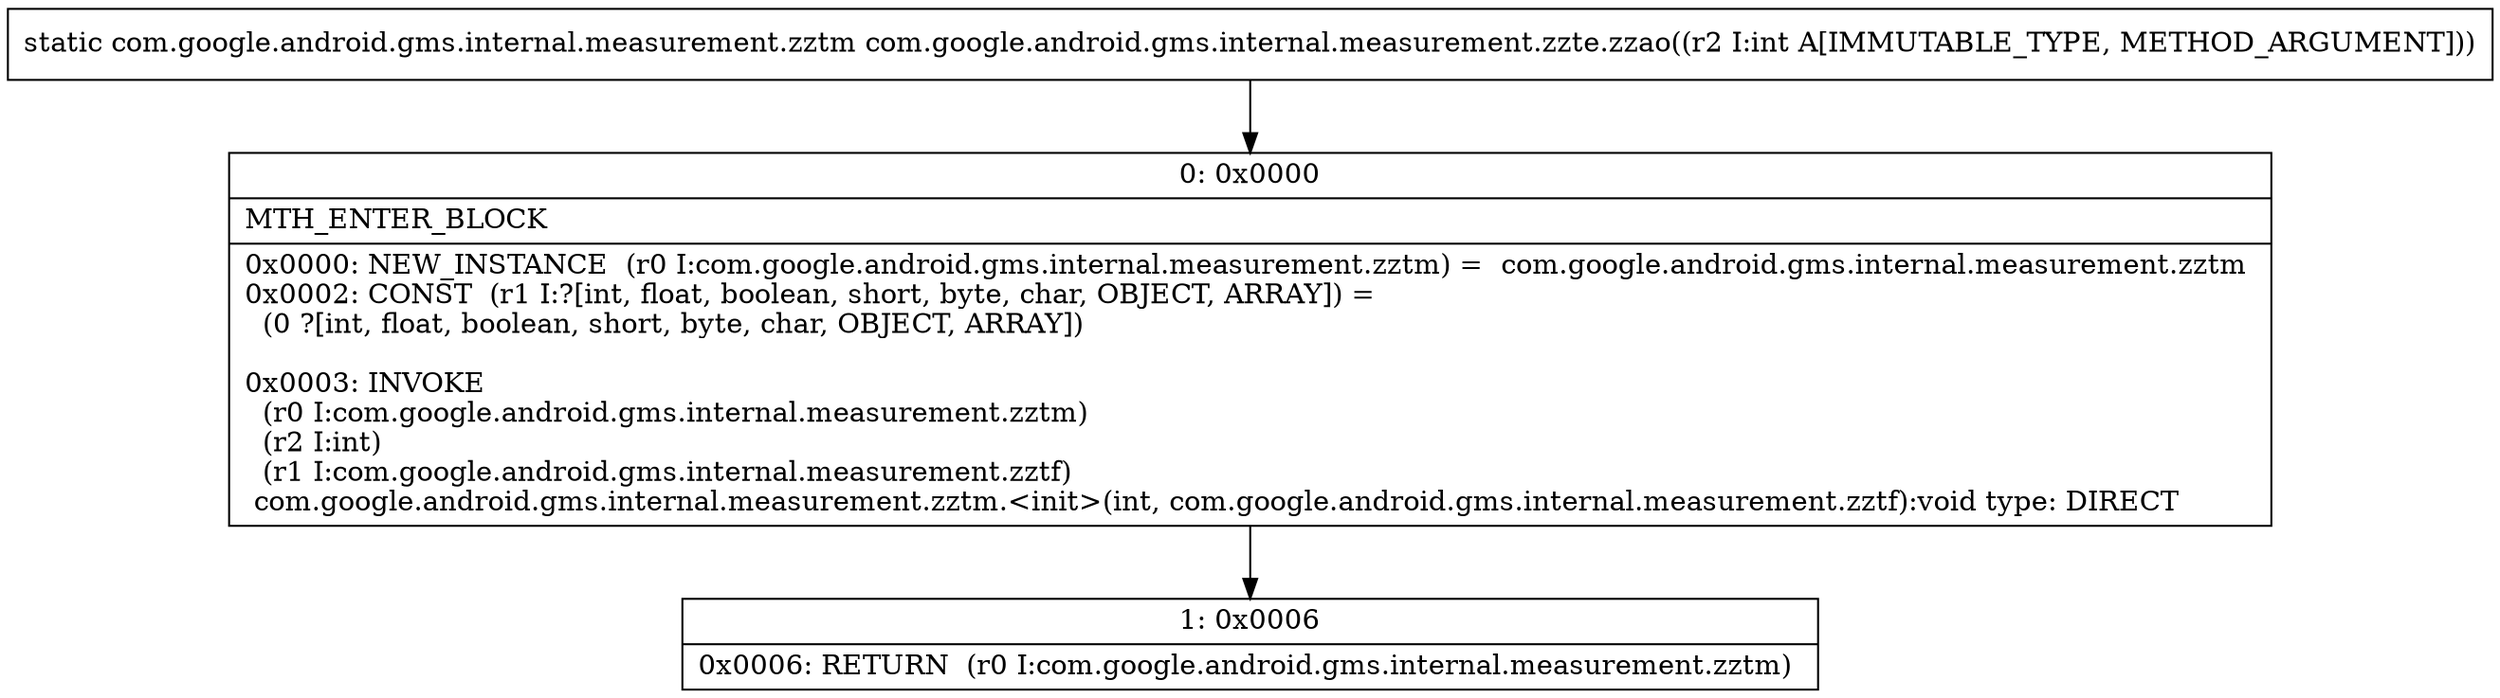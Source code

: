 digraph "CFG forcom.google.android.gms.internal.measurement.zzte.zzao(I)Lcom\/google\/android\/gms\/internal\/measurement\/zztm;" {
Node_0 [shape=record,label="{0\:\ 0x0000|MTH_ENTER_BLOCK\l|0x0000: NEW_INSTANCE  (r0 I:com.google.android.gms.internal.measurement.zztm) =  com.google.android.gms.internal.measurement.zztm \l0x0002: CONST  (r1 I:?[int, float, boolean, short, byte, char, OBJECT, ARRAY]) = \l  (0 ?[int, float, boolean, short, byte, char, OBJECT, ARRAY])\l \l0x0003: INVOKE  \l  (r0 I:com.google.android.gms.internal.measurement.zztm)\l  (r2 I:int)\l  (r1 I:com.google.android.gms.internal.measurement.zztf)\l com.google.android.gms.internal.measurement.zztm.\<init\>(int, com.google.android.gms.internal.measurement.zztf):void type: DIRECT \l}"];
Node_1 [shape=record,label="{1\:\ 0x0006|0x0006: RETURN  (r0 I:com.google.android.gms.internal.measurement.zztm) \l}"];
MethodNode[shape=record,label="{static com.google.android.gms.internal.measurement.zztm com.google.android.gms.internal.measurement.zzte.zzao((r2 I:int A[IMMUTABLE_TYPE, METHOD_ARGUMENT])) }"];
MethodNode -> Node_0;
Node_0 -> Node_1;
}

